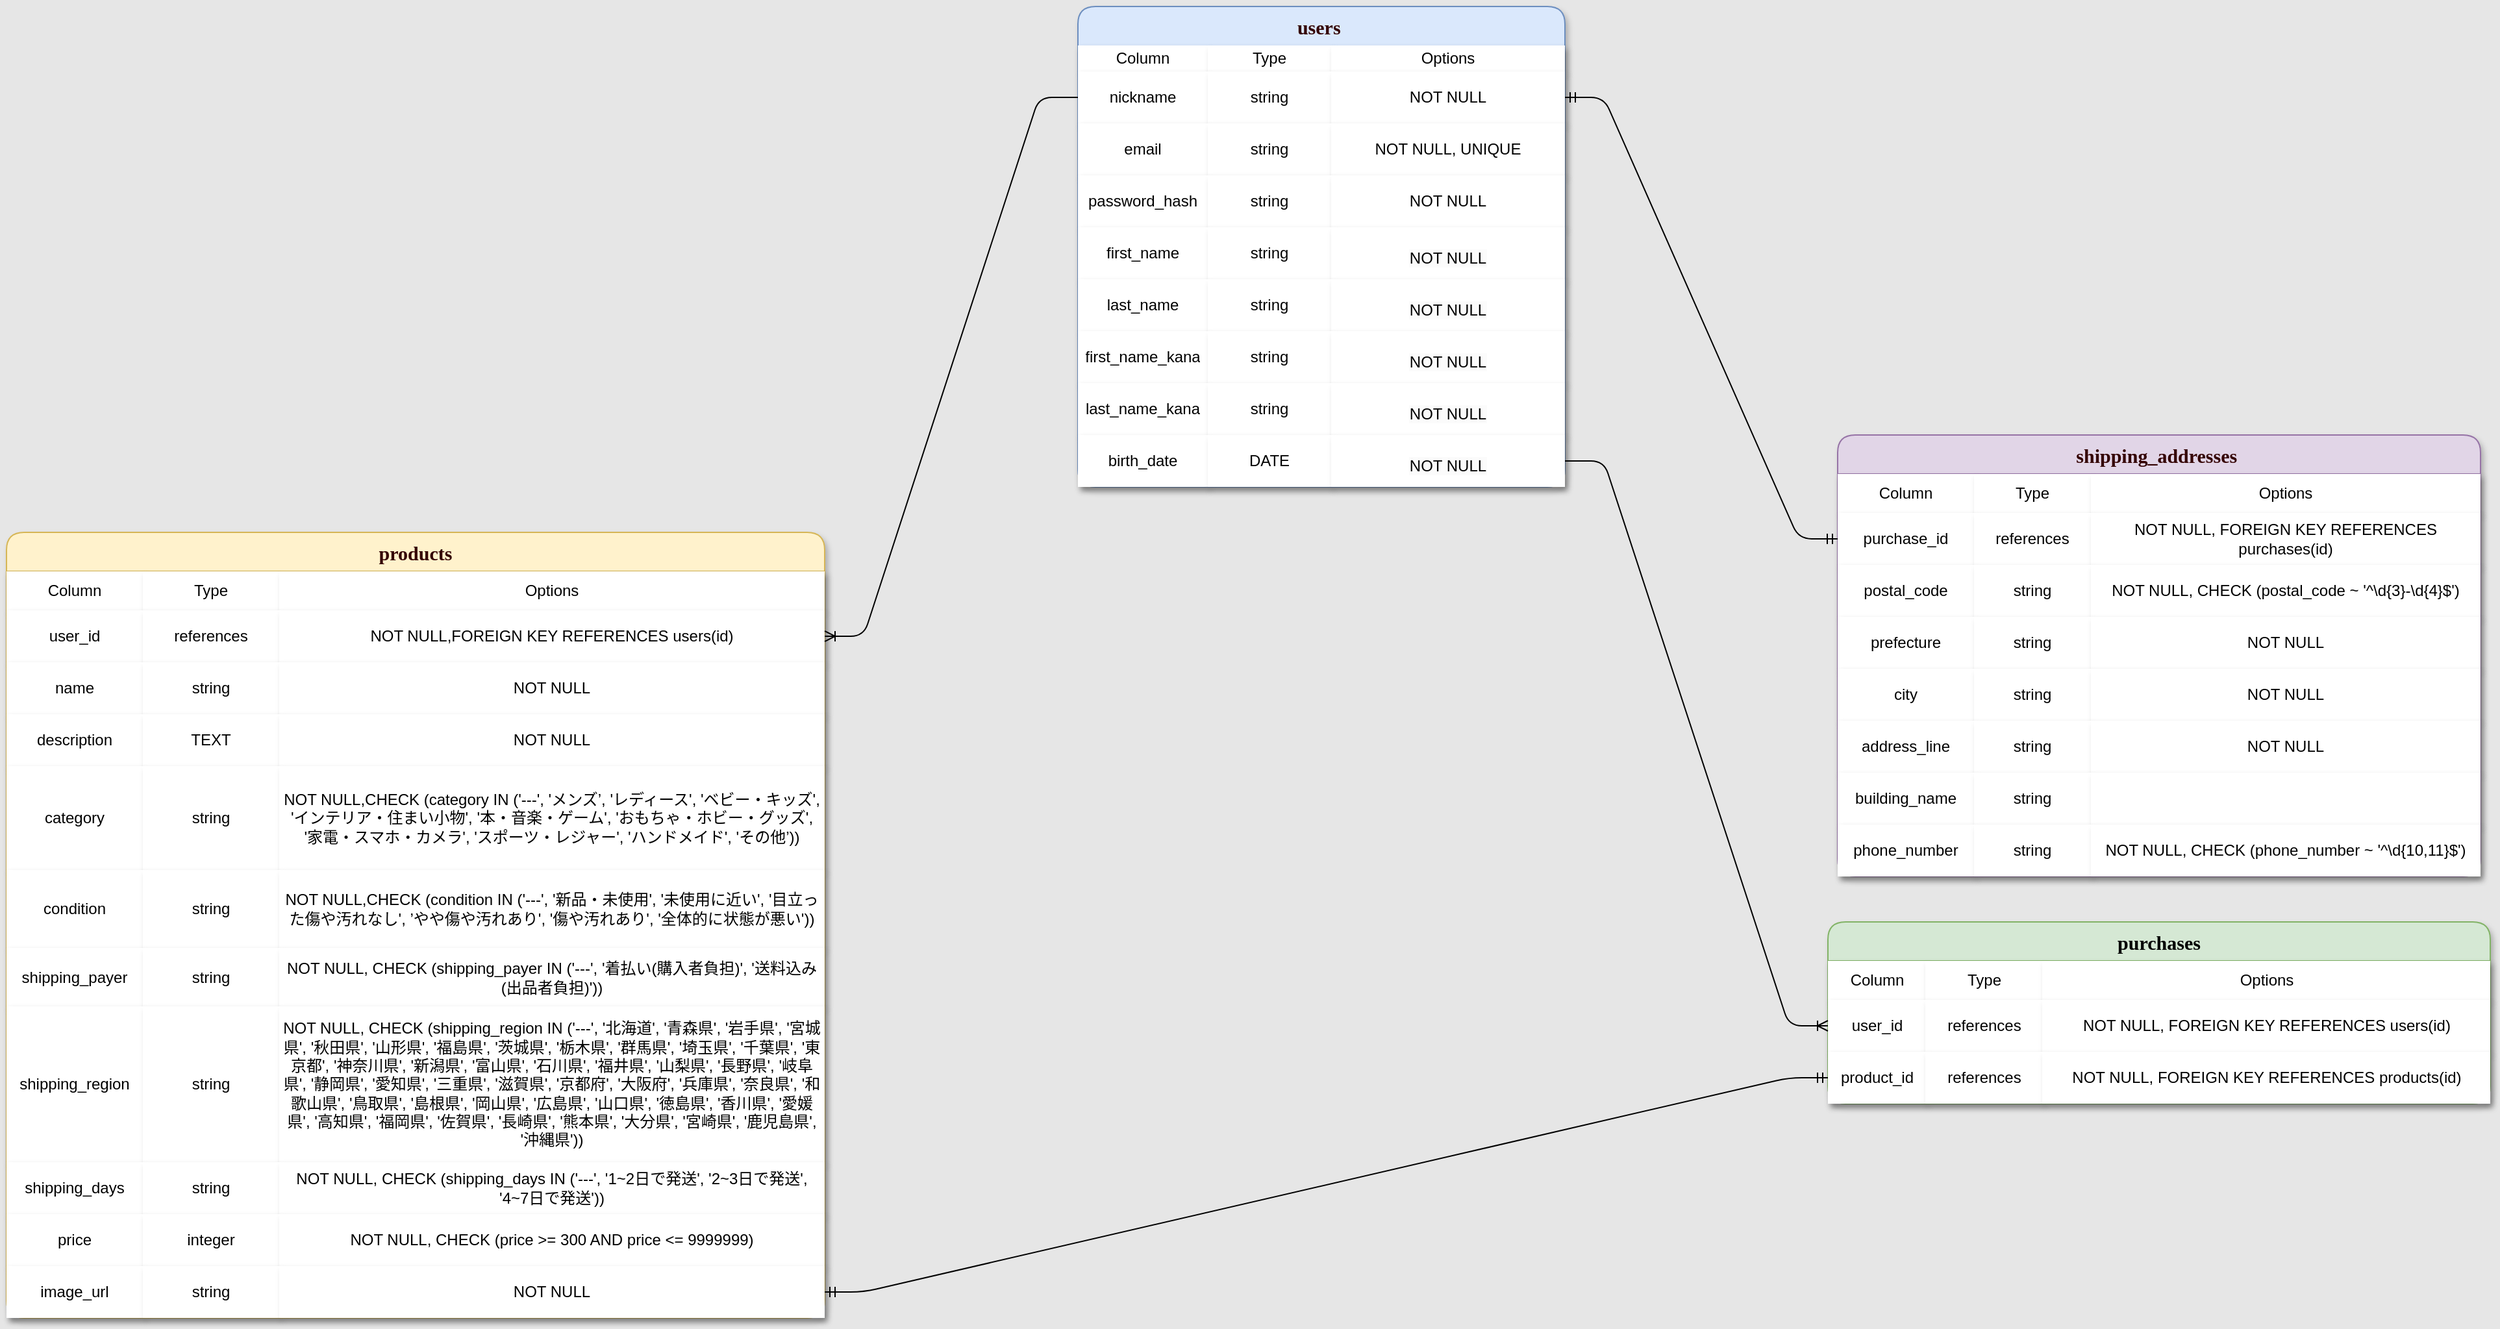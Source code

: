 <mxfile>
    <diagram id="qgPxaiohubh-fGWUQ9Rb" name="ページ1">
        <mxGraphModel dx="3423" dy="3026" grid="1" gridSize="15" guides="1" tooltips="1" connect="1" arrows="1" fold="1" page="1" pageScale="1" pageWidth="827" pageHeight="1169" background="#E6E6E6" math="0" shadow="0">
            <root>
                <mxCell id="0"/>
                <mxCell id="1" parent="0"/>
                <mxCell id="443" value="users " style="shape=table;startSize=30;container=1;collapsible=0;childLayout=tableLayout;rounded=1;swimlaneLine=0;shadow=1;swimlaneFillColor=none;gradientDirection=radial;fontFamily=Verdana;fontStyle=1;verticalAlign=middle;fontSize=15;labelBackgroundColor=none;strokeWidth=1;perimeterSpacing=0;fillColor=#dae8fc;strokeColor=#6c8ebf;fontColor=#330000;" vertex="1" parent="1">
                    <mxGeometry x="-1545" y="-1365" width="375" height="370" as="geometry"/>
                </mxCell>
                <mxCell id="444" value="" style="shape=tableRow;horizontal=0;startSize=0;swimlaneHead=0;swimlaneBody=0;top=0;left=0;bottom=0;right=0;collapsible=0;dropTarget=0;fillColor=default;points=[[0,0.5],[1,0.5]];portConstraint=eastwest;rounded=0;swimlaneLine=0;strokeWidth=13;shadow=1;" vertex="1" parent="443">
                    <mxGeometry y="30" width="375" height="20" as="geometry"/>
                </mxCell>
                <mxCell id="445" value="Column" style="shape=partialRectangle;html=1;whiteSpace=wrap;connectable=0;overflow=hidden;fillColor=default;top=0;left=0;bottom=0;right=0;pointerEvents=1;swimlaneLine=0;strokeWidth=13;shadow=1;" vertex="1" parent="444">
                    <mxGeometry width="100" height="20" as="geometry">
                        <mxRectangle width="100" height="20" as="alternateBounds"/>
                    </mxGeometry>
                </mxCell>
                <mxCell id="446" value="Type" style="shape=partialRectangle;html=1;whiteSpace=wrap;connectable=0;overflow=hidden;fillColor=default;top=0;left=0;bottom=0;right=0;pointerEvents=1;swimlaneLine=0;strokeWidth=13;shadow=1;" vertex="1" parent="444">
                    <mxGeometry x="100" width="95" height="20" as="geometry">
                        <mxRectangle width="95" height="20" as="alternateBounds"/>
                    </mxGeometry>
                </mxCell>
                <mxCell id="447" value="Options" style="shape=partialRectangle;html=1;whiteSpace=wrap;connectable=0;overflow=hidden;fillColor=default;top=0;left=0;bottom=0;right=0;pointerEvents=1;swimlaneLine=0;strokeWidth=13;shadow=1;" vertex="1" parent="444">
                    <mxGeometry x="195" width="180" height="20" as="geometry">
                        <mxRectangle width="180" height="20" as="alternateBounds"/>
                    </mxGeometry>
                </mxCell>
                <mxCell id="452" value="" style="shape=tableRow;horizontal=0;startSize=0;swimlaneHead=0;swimlaneBody=0;top=0;left=0;bottom=0;right=0;collapsible=0;dropTarget=0;fillColor=default;points=[[0,0.5],[1,0.5]];portConstraint=eastwest;shadow=1;swimlaneLine=0;strokeWidth=13;" vertex="1" parent="443">
                    <mxGeometry y="50" width="375" height="40" as="geometry"/>
                </mxCell>
                <mxCell id="453" value="nickname" style="shape=partialRectangle;html=1;whiteSpace=wrap;connectable=0;overflow=hidden;fillColor=default;top=0;left=0;bottom=0;right=0;pointerEvents=1;shadow=1;swimlaneLine=0;strokeWidth=13;" vertex="1" parent="452">
                    <mxGeometry width="100" height="40" as="geometry">
                        <mxRectangle width="100" height="40" as="alternateBounds"/>
                    </mxGeometry>
                </mxCell>
                <mxCell id="454" value="string" style="shape=partialRectangle;html=1;whiteSpace=wrap;connectable=0;overflow=hidden;fillColor=default;top=0;left=0;bottom=0;right=0;pointerEvents=1;shadow=1;swimlaneLine=0;strokeWidth=13;" vertex="1" parent="452">
                    <mxGeometry x="100" width="95" height="40" as="geometry">
                        <mxRectangle width="95" height="40" as="alternateBounds"/>
                    </mxGeometry>
                </mxCell>
                <mxCell id="455" value="NOT NULL" style="shape=partialRectangle;html=1;whiteSpace=wrap;connectable=0;overflow=hidden;fillColor=default;top=0;left=0;bottom=0;right=0;pointerEvents=1;shadow=1;swimlaneLine=0;strokeWidth=13;" vertex="1" parent="452">
                    <mxGeometry x="195" width="180" height="40" as="geometry">
                        <mxRectangle width="180" height="40" as="alternateBounds"/>
                    </mxGeometry>
                </mxCell>
                <mxCell id="456" value="" style="shape=tableRow;horizontal=0;startSize=0;swimlaneHead=0;swimlaneBody=0;top=0;left=0;bottom=0;right=0;collapsible=0;dropTarget=0;fillColor=default;points=[[0,0.5],[1,0.5]];portConstraint=eastwest;shadow=1;swimlaneLine=0;strokeWidth=13;" vertex="1" parent="443">
                    <mxGeometry y="90" width="375" height="40" as="geometry"/>
                </mxCell>
                <mxCell id="457" value="email" style="shape=partialRectangle;html=1;whiteSpace=wrap;connectable=0;overflow=hidden;fillColor=default;top=0;left=0;bottom=0;right=0;pointerEvents=1;shadow=1;swimlaneLine=0;strokeWidth=13;" vertex="1" parent="456">
                    <mxGeometry width="100" height="40" as="geometry">
                        <mxRectangle width="100" height="40" as="alternateBounds"/>
                    </mxGeometry>
                </mxCell>
                <mxCell id="458" value="string" style="shape=partialRectangle;html=1;whiteSpace=wrap;connectable=0;overflow=hidden;fillColor=default;top=0;left=0;bottom=0;right=0;pointerEvents=1;shadow=1;swimlaneLine=0;strokeWidth=13;" vertex="1" parent="456">
                    <mxGeometry x="100" width="95" height="40" as="geometry">
                        <mxRectangle width="95" height="40" as="alternateBounds"/>
                    </mxGeometry>
                </mxCell>
                <mxCell id="459" value="NOT NULL, UNIQUE" style="shape=partialRectangle;html=1;whiteSpace=wrap;connectable=0;overflow=hidden;fillColor=default;top=0;left=0;bottom=0;right=0;pointerEvents=1;shadow=1;swimlaneLine=0;strokeWidth=13;" vertex="1" parent="456">
                    <mxGeometry x="195" width="180" height="40" as="geometry">
                        <mxRectangle width="180" height="40" as="alternateBounds"/>
                    </mxGeometry>
                </mxCell>
                <mxCell id="460" value="" style="shape=tableRow;horizontal=0;startSize=0;swimlaneHead=0;swimlaneBody=0;top=0;left=0;bottom=0;right=0;collapsible=0;dropTarget=0;fillColor=default;points=[[0,0.5],[1,0.5]];portConstraint=eastwest;shadow=1;swimlaneLine=0;strokeWidth=13;" vertex="1" parent="443">
                    <mxGeometry y="130" width="375" height="40" as="geometry"/>
                </mxCell>
                <mxCell id="461" value="password_hash" style="shape=partialRectangle;html=1;whiteSpace=wrap;connectable=0;overflow=hidden;fillColor=default;top=0;left=0;bottom=0;right=0;pointerEvents=1;shadow=1;swimlaneLine=0;strokeWidth=13;" vertex="1" parent="460">
                    <mxGeometry width="100" height="40" as="geometry">
                        <mxRectangle width="100" height="40" as="alternateBounds"/>
                    </mxGeometry>
                </mxCell>
                <mxCell id="462" value="string" style="shape=partialRectangle;html=1;whiteSpace=wrap;connectable=0;overflow=hidden;fillColor=default;top=0;left=0;bottom=0;right=0;pointerEvents=1;shadow=1;swimlaneLine=0;strokeWidth=13;" vertex="1" parent="460">
                    <mxGeometry x="100" width="95" height="40" as="geometry">
                        <mxRectangle width="95" height="40" as="alternateBounds"/>
                    </mxGeometry>
                </mxCell>
                <mxCell id="463" value="NOT NULL" style="shape=partialRectangle;html=1;whiteSpace=wrap;connectable=0;overflow=hidden;fillColor=default;top=0;left=0;bottom=0;right=0;pointerEvents=1;shadow=1;swimlaneLine=0;strokeWidth=13;" vertex="1" parent="460">
                    <mxGeometry x="195" width="180" height="40" as="geometry">
                        <mxRectangle width="180" height="40" as="alternateBounds"/>
                    </mxGeometry>
                </mxCell>
                <mxCell id="464" value="" style="shape=tableRow;horizontal=0;startSize=0;swimlaneHead=0;swimlaneBody=0;top=0;left=0;bottom=0;right=0;collapsible=0;dropTarget=0;fillColor=default;points=[[0,0.5],[1,0.5]];portConstraint=eastwest;shadow=1;swimlaneLine=0;strokeWidth=13;" vertex="1" parent="443">
                    <mxGeometry y="170" width="375" height="40" as="geometry"/>
                </mxCell>
                <mxCell id="465" value="first_name" style="shape=partialRectangle;html=1;whiteSpace=wrap;connectable=0;overflow=hidden;fillColor=default;top=0;left=0;bottom=0;right=0;pointerEvents=1;shadow=1;swimlaneLine=0;strokeWidth=13;" vertex="1" parent="464">
                    <mxGeometry width="100" height="40" as="geometry">
                        <mxRectangle width="100" height="40" as="alternateBounds"/>
                    </mxGeometry>
                </mxCell>
                <mxCell id="466" value="string" style="shape=partialRectangle;html=1;whiteSpace=wrap;connectable=0;overflow=hidden;fillColor=default;top=0;left=0;bottom=0;right=0;pointerEvents=1;shadow=1;swimlaneLine=0;strokeWidth=13;" vertex="1" parent="464">
                    <mxGeometry x="100" width="95" height="40" as="geometry">
                        <mxRectangle width="95" height="40" as="alternateBounds"/>
                    </mxGeometry>
                </mxCell>
                <mxCell id="467" value="&#10;&lt;span style=&quot;color: rgb(0, 0, 0); font-family: Helvetica; font-size: 12px; font-style: normal; font-variant-ligatures: normal; font-variant-caps: normal; font-weight: 400; letter-spacing: normal; orphans: 2; text-align: center; text-indent: 0px; text-transform: none; widows: 2; word-spacing: 0px; -webkit-text-stroke-width: 0px; background-color: rgb(251, 251, 251); text-decoration-thickness: initial; text-decoration-style: initial; text-decoration-color: initial; float: none; display: inline !important;&quot;&gt;NOT NULL&lt;/span&gt;&#10;&#10;" style="shape=partialRectangle;html=1;whiteSpace=wrap;connectable=0;overflow=hidden;fillColor=default;top=0;left=0;bottom=0;right=0;pointerEvents=1;strokeColor=default;shadow=1;swimlaneLine=0;strokeWidth=13;perimeterSpacing=0;" vertex="1" parent="464">
                    <mxGeometry x="195" width="180" height="40" as="geometry">
                        <mxRectangle width="180" height="40" as="alternateBounds"/>
                    </mxGeometry>
                </mxCell>
                <mxCell id="468" value="" style="shape=tableRow;horizontal=0;startSize=0;swimlaneHead=0;swimlaneBody=0;top=0;left=0;bottom=0;right=0;collapsible=0;dropTarget=0;fillColor=default;points=[[0,0.5],[1,0.5]];portConstraint=eastwest;shadow=1;swimlaneLine=0;strokeWidth=13;" vertex="1" parent="443">
                    <mxGeometry y="210" width="375" height="40" as="geometry"/>
                </mxCell>
                <mxCell id="469" value="last_name" style="shape=partialRectangle;html=1;whiteSpace=wrap;connectable=0;overflow=hidden;fillColor=default;top=0;left=0;bottom=0;right=0;pointerEvents=1;shadow=1;swimlaneLine=0;strokeWidth=13;" vertex="1" parent="468">
                    <mxGeometry width="100" height="40" as="geometry">
                        <mxRectangle width="100" height="40" as="alternateBounds"/>
                    </mxGeometry>
                </mxCell>
                <mxCell id="470" value="string" style="shape=partialRectangle;html=1;whiteSpace=wrap;connectable=0;overflow=hidden;fillColor=default;top=0;left=0;bottom=0;right=0;pointerEvents=1;shadow=1;swimlaneLine=0;strokeWidth=13;" vertex="1" parent="468">
                    <mxGeometry x="100" width="95" height="40" as="geometry">
                        <mxRectangle width="95" height="40" as="alternateBounds"/>
                    </mxGeometry>
                </mxCell>
                <mxCell id="471" value="&#10;&lt;span style=&quot;color: rgb(0, 0, 0); font-family: Helvetica; font-size: 12px; font-style: normal; font-variant-ligatures: normal; font-variant-caps: normal; font-weight: 400; letter-spacing: normal; orphans: 2; text-align: center; text-indent: 0px; text-transform: none; widows: 2; word-spacing: 0px; -webkit-text-stroke-width: 0px; background-color: rgb(251, 251, 251); text-decoration-thickness: initial; text-decoration-style: initial; text-decoration-color: initial; float: none; display: inline !important;&quot;&gt;NOT NULL&lt;/span&gt;&#10;&#10;" style="shape=partialRectangle;html=1;whiteSpace=wrap;connectable=0;overflow=hidden;fillColor=default;top=0;left=0;bottom=0;right=0;pointerEvents=1;shadow=1;swimlaneLine=0;strokeWidth=13;" vertex="1" parent="468">
                    <mxGeometry x="195" width="180" height="40" as="geometry">
                        <mxRectangle width="180" height="40" as="alternateBounds"/>
                    </mxGeometry>
                </mxCell>
                <mxCell id="472" value="" style="shape=tableRow;horizontal=0;startSize=0;swimlaneHead=0;swimlaneBody=0;top=0;left=0;bottom=0;right=0;collapsible=0;dropTarget=0;fillColor=default;points=[[0,0.5],[1,0.5]];portConstraint=eastwest;shadow=1;swimlaneLine=0;strokeWidth=13;" vertex="1" parent="443">
                    <mxGeometry y="250" width="375" height="40" as="geometry"/>
                </mxCell>
                <mxCell id="473" value="first_name_kana" style="shape=partialRectangle;html=1;whiteSpace=wrap;connectable=0;overflow=hidden;fillColor=default;top=0;left=0;bottom=0;right=0;pointerEvents=1;shadow=1;swimlaneLine=0;strokeWidth=13;" vertex="1" parent="472">
                    <mxGeometry width="100" height="40" as="geometry">
                        <mxRectangle width="100" height="40" as="alternateBounds"/>
                    </mxGeometry>
                </mxCell>
                <mxCell id="474" value="string" style="shape=partialRectangle;html=1;whiteSpace=wrap;connectable=0;overflow=hidden;fillColor=default;top=0;left=0;bottom=0;right=0;pointerEvents=1;shadow=1;swimlaneLine=0;strokeWidth=13;" vertex="1" parent="472">
                    <mxGeometry x="100" width="95" height="40" as="geometry">
                        <mxRectangle width="95" height="40" as="alternateBounds"/>
                    </mxGeometry>
                </mxCell>
                <mxCell id="475" value="&#10;&lt;span style=&quot;color: rgb(0, 0, 0); font-family: Helvetica; font-size: 12px; font-style: normal; font-variant-ligatures: normal; font-variant-caps: normal; font-weight: 400; letter-spacing: normal; orphans: 2; text-align: center; text-indent: 0px; text-transform: none; widows: 2; word-spacing: 0px; -webkit-text-stroke-width: 0px; background-color: rgb(251, 251, 251); text-decoration-thickness: initial; text-decoration-style: initial; text-decoration-color: initial; float: none; display: inline !important;&quot;&gt;NOT NULL&lt;/span&gt;&#10;&#10;" style="shape=partialRectangle;html=1;whiteSpace=wrap;connectable=0;overflow=hidden;fillColor=default;top=0;left=0;bottom=0;right=0;pointerEvents=1;shadow=1;swimlaneLine=0;strokeWidth=13;" vertex="1" parent="472">
                    <mxGeometry x="195" width="180" height="40" as="geometry">
                        <mxRectangle width="180" height="40" as="alternateBounds"/>
                    </mxGeometry>
                </mxCell>
                <mxCell id="476" value="" style="shape=tableRow;horizontal=0;startSize=0;swimlaneHead=0;swimlaneBody=0;top=0;left=0;bottom=0;right=0;collapsible=0;dropTarget=0;fillColor=default;points=[[0,0.5],[1,0.5]];portConstraint=eastwest;shadow=1;swimlaneLine=0;strokeWidth=13;" vertex="1" parent="443">
                    <mxGeometry y="290" width="375" height="40" as="geometry"/>
                </mxCell>
                <mxCell id="477" value="last_name_kana" style="shape=partialRectangle;html=1;whiteSpace=wrap;connectable=0;overflow=hidden;fillColor=default;top=0;left=0;bottom=0;right=0;pointerEvents=1;shadow=1;swimlaneLine=0;strokeWidth=13;" vertex="1" parent="476">
                    <mxGeometry width="100" height="40" as="geometry">
                        <mxRectangle width="100" height="40" as="alternateBounds"/>
                    </mxGeometry>
                </mxCell>
                <mxCell id="478" value="string" style="shape=partialRectangle;html=1;whiteSpace=wrap;connectable=0;overflow=hidden;fillColor=default;top=0;left=0;bottom=0;right=0;pointerEvents=1;shadow=1;swimlaneLine=0;strokeWidth=13;" vertex="1" parent="476">
                    <mxGeometry x="100" width="95" height="40" as="geometry">
                        <mxRectangle width="95" height="40" as="alternateBounds"/>
                    </mxGeometry>
                </mxCell>
                <mxCell id="479" value="&#10;&lt;span style=&quot;color: rgb(0, 0, 0); font-family: Helvetica; font-size: 12px; font-style: normal; font-variant-ligatures: normal; font-variant-caps: normal; font-weight: 400; letter-spacing: normal; orphans: 2; text-align: center; text-indent: 0px; text-transform: none; widows: 2; word-spacing: 0px; -webkit-text-stroke-width: 0px; background-color: rgb(251, 251, 251); text-decoration-thickness: initial; text-decoration-style: initial; text-decoration-color: initial; float: none; display: inline !important;&quot;&gt;NOT NULL&lt;/span&gt;&#10;&#10;" style="shape=partialRectangle;html=1;whiteSpace=wrap;connectable=0;overflow=hidden;fillColor=default;top=0;left=0;bottom=0;right=0;pointerEvents=1;shadow=1;swimlaneLine=0;strokeWidth=13;" vertex="1" parent="476">
                    <mxGeometry x="195" width="180" height="40" as="geometry">
                        <mxRectangle width="180" height="40" as="alternateBounds"/>
                    </mxGeometry>
                </mxCell>
                <mxCell id="480" value="" style="shape=tableRow;horizontal=0;startSize=0;swimlaneHead=0;swimlaneBody=0;top=0;left=0;bottom=0;right=0;collapsible=0;dropTarget=0;fillColor=default;points=[[0,0.5],[1,0.5]];portConstraint=eastwest;shadow=1;swimlaneLine=0;strokeWidth=13;" vertex="1" parent="443">
                    <mxGeometry y="330" width="375" height="40" as="geometry"/>
                </mxCell>
                <mxCell id="481" value="birth_date" style="shape=partialRectangle;html=1;whiteSpace=wrap;connectable=0;overflow=hidden;fillColor=default;top=0;left=0;bottom=0;right=0;pointerEvents=1;shadow=1;swimlaneLine=0;strokeWidth=13;" vertex="1" parent="480">
                    <mxGeometry width="100" height="40" as="geometry">
                        <mxRectangle width="100" height="40" as="alternateBounds"/>
                    </mxGeometry>
                </mxCell>
                <mxCell id="482" value="DATE" style="shape=partialRectangle;html=1;whiteSpace=wrap;connectable=0;overflow=hidden;fillColor=default;top=0;left=0;bottom=0;right=0;pointerEvents=1;shadow=1;swimlaneLine=0;strokeWidth=13;" vertex="1" parent="480">
                    <mxGeometry x="100" width="95" height="40" as="geometry">
                        <mxRectangle width="95" height="40" as="alternateBounds"/>
                    </mxGeometry>
                </mxCell>
                <mxCell id="483" value="&#10;&lt;span style=&quot;color: rgb(0, 0, 0); font-family: Helvetica; font-size: 12px; font-style: normal; font-variant-ligatures: normal; font-variant-caps: normal; font-weight: 400; letter-spacing: normal; orphans: 2; text-align: center; text-indent: 0px; text-transform: none; widows: 2; word-spacing: 0px; -webkit-text-stroke-width: 0px; background-color: rgb(251, 251, 251); text-decoration-thickness: initial; text-decoration-style: initial; text-decoration-color: initial; float: none; display: inline !important;&quot;&gt;NOT NULL&lt;/span&gt;&#10;&#10;" style="shape=partialRectangle;html=1;whiteSpace=wrap;connectable=0;overflow=hidden;fillColor=default;top=0;left=0;bottom=0;right=0;pointerEvents=1;shadow=1;swimlaneLine=0;strokeWidth=13;" vertex="1" parent="480">
                    <mxGeometry x="195" width="180" height="40" as="geometry">
                        <mxRectangle width="180" height="40" as="alternateBounds"/>
                    </mxGeometry>
                </mxCell>
                <mxCell id="495" value="products" style="shape=table;startSize=30;container=1;collapsible=0;childLayout=tableLayout;rounded=1;shadow=1;labelBackgroundColor=none;strokeColor=#d6b656;strokeWidth=1;fontFamily=Verdana;fontSize=15;fillColor=#fff2cc;gradientDirection=radial;fontStyle=1;swimlaneLine=1;fontColor=#330000;" vertex="1" parent="1">
                    <mxGeometry x="-2370" y="-960" width="630" height="605" as="geometry"/>
                </mxCell>
                <mxCell id="496" value="" style="shape=tableRow;horizontal=0;startSize=0;swimlaneHead=0;swimlaneBody=0;top=0;left=0;bottom=0;right=0;collapsible=0;dropTarget=0;fillColor=default;points=[[0,0.5],[1,0.5]];portConstraint=eastwest;rounded=1;shadow=1;labelBackgroundColor=default;sketch=0;strokeColor=default;strokeWidth=1;fontFamily=Helvetica;fontSize=12;fontColor=#000000;" vertex="1" parent="495">
                    <mxGeometry y="30" width="630" height="30" as="geometry"/>
                </mxCell>
                <mxCell id="497" value="&lt;font style=&quot;font-size: 12px;&quot;&gt;Column&lt;/font&gt;" style="shape=partialRectangle;html=1;whiteSpace=wrap;connectable=0;overflow=hidden;fillColor=default;top=0;left=0;bottom=0;right=0;pointerEvents=1;rounded=1;shadow=1;labelBackgroundColor=default;sketch=0;strokeColor=default;strokeWidth=1;fontFamily=Helvetica;fontSize=12;fontColor=#000000;" vertex="1" parent="496">
                    <mxGeometry width="105" height="30" as="geometry">
                        <mxRectangle width="105" height="30" as="alternateBounds"/>
                    </mxGeometry>
                </mxCell>
                <mxCell id="498" value="Type" style="shape=partialRectangle;html=1;whiteSpace=wrap;connectable=0;overflow=hidden;fillColor=default;top=0;left=0;bottom=0;right=0;pointerEvents=1;rounded=1;shadow=1;labelBackgroundColor=default;sketch=0;strokeColor=default;strokeWidth=1;fontFamily=Helvetica;fontSize=12;fontColor=#000000;" vertex="1" parent="496">
                    <mxGeometry x="105" width="105" height="30" as="geometry">
                        <mxRectangle width="105" height="30" as="alternateBounds"/>
                    </mxGeometry>
                </mxCell>
                <mxCell id="499" value="Options" style="shape=partialRectangle;html=1;whiteSpace=wrap;connectable=0;overflow=hidden;fillColor=default;top=0;left=0;bottom=0;right=0;pointerEvents=1;rounded=1;shadow=1;labelBackgroundColor=default;sketch=0;strokeColor=default;strokeWidth=1;fontFamily=Helvetica;fontSize=12;fontColor=#000000;" vertex="1" parent="496">
                    <mxGeometry x="210" width="420" height="30" as="geometry">
                        <mxRectangle width="420" height="30" as="alternateBounds"/>
                    </mxGeometry>
                </mxCell>
                <mxCell id="504" value="" style="shape=tableRow;horizontal=0;startSize=0;swimlaneHead=0;swimlaneBody=0;top=0;left=0;bottom=0;right=0;collapsible=0;dropTarget=0;fillColor=default;points=[[0,0.5],[1,0.5]];portConstraint=eastwest;rounded=1;shadow=1;labelBackgroundColor=default;sketch=0;strokeColor=default;strokeWidth=1;fontFamily=Helvetica;fontSize=12;fontColor=#000000;" vertex="1" parent="495">
                    <mxGeometry y="60" width="630" height="40" as="geometry"/>
                </mxCell>
                <mxCell id="505" value="user_id" style="shape=partialRectangle;html=1;whiteSpace=wrap;connectable=0;overflow=hidden;fillColor=default;top=0;left=0;bottom=0;right=0;pointerEvents=1;rounded=1;shadow=1;labelBackgroundColor=default;sketch=0;strokeColor=default;strokeWidth=1;fontFamily=Helvetica;fontSize=12;fontColor=#000000;" vertex="1" parent="504">
                    <mxGeometry width="105" height="40" as="geometry">
                        <mxRectangle width="105" height="40" as="alternateBounds"/>
                    </mxGeometry>
                </mxCell>
                <mxCell id="506" value="references" style="shape=partialRectangle;html=1;whiteSpace=wrap;connectable=0;overflow=hidden;fillColor=default;top=0;left=0;bottom=0;right=0;pointerEvents=1;rounded=1;shadow=1;labelBackgroundColor=default;sketch=0;strokeColor=default;strokeWidth=1;fontFamily=Helvetica;fontSize=12;fontColor=#000000;" vertex="1" parent="504">
                    <mxGeometry x="105" width="105" height="40" as="geometry">
                        <mxRectangle width="105" height="40" as="alternateBounds"/>
                    </mxGeometry>
                </mxCell>
                <mxCell id="507" value="NOT NULL,FOREIGN KEY REFERENCES users(id)" style="shape=partialRectangle;html=1;whiteSpace=wrap;connectable=0;overflow=hidden;fillColor=default;top=0;left=0;bottom=0;right=0;pointerEvents=1;rounded=1;shadow=1;labelBackgroundColor=default;sketch=0;strokeColor=default;strokeWidth=1;fontFamily=Helvetica;fontSize=12;fontColor=#000000;" vertex="1" parent="504">
                    <mxGeometry x="210" width="420" height="40" as="geometry">
                        <mxRectangle width="420" height="40" as="alternateBounds"/>
                    </mxGeometry>
                </mxCell>
                <mxCell id="508" value="" style="shape=tableRow;horizontal=0;startSize=0;swimlaneHead=0;swimlaneBody=0;top=0;left=0;bottom=0;right=0;collapsible=0;dropTarget=0;fillColor=default;points=[[0,0.5],[1,0.5]];portConstraint=eastwest;rounded=1;shadow=1;labelBackgroundColor=default;sketch=0;strokeColor=default;strokeWidth=1;fontFamily=Helvetica;fontSize=12;fontColor=#000000;" vertex="1" parent="495">
                    <mxGeometry y="100" width="630" height="40" as="geometry"/>
                </mxCell>
                <mxCell id="509" value="name" style="shape=partialRectangle;html=1;whiteSpace=wrap;connectable=0;overflow=hidden;fillColor=default;top=0;left=0;bottom=0;right=0;pointerEvents=1;rounded=1;shadow=1;labelBackgroundColor=default;sketch=0;strokeColor=default;strokeWidth=1;fontFamily=Helvetica;fontSize=12;fontColor=#000000;" vertex="1" parent="508">
                    <mxGeometry width="105" height="40" as="geometry">
                        <mxRectangle width="105" height="40" as="alternateBounds"/>
                    </mxGeometry>
                </mxCell>
                <mxCell id="510" value="string" style="shape=partialRectangle;html=1;whiteSpace=wrap;connectable=0;overflow=hidden;fillColor=default;top=0;left=0;bottom=0;right=0;pointerEvents=1;rounded=1;shadow=1;labelBackgroundColor=default;sketch=0;strokeColor=default;strokeWidth=1;fontFamily=Helvetica;fontSize=12;fontColor=#000000;" vertex="1" parent="508">
                    <mxGeometry x="105" width="105" height="40" as="geometry">
                        <mxRectangle width="105" height="40" as="alternateBounds"/>
                    </mxGeometry>
                </mxCell>
                <mxCell id="511" value="NOT NULL" style="shape=partialRectangle;html=1;whiteSpace=wrap;connectable=0;overflow=hidden;fillColor=default;top=0;left=0;bottom=0;right=0;pointerEvents=1;rounded=1;shadow=1;labelBackgroundColor=default;sketch=0;strokeColor=default;strokeWidth=1;fontFamily=Helvetica;fontSize=12;fontColor=#000000;align=center;labelPosition=center;verticalLabelPosition=middle;verticalAlign=middle;" vertex="1" parent="508">
                    <mxGeometry x="210" width="420" height="40" as="geometry">
                        <mxRectangle width="420" height="40" as="alternateBounds"/>
                    </mxGeometry>
                </mxCell>
                <mxCell id="512" value="" style="shape=tableRow;horizontal=0;startSize=0;swimlaneHead=0;swimlaneBody=0;top=0;left=0;bottom=0;right=0;collapsible=0;dropTarget=0;fillColor=default;points=[[0,0.5],[1,0.5]];portConstraint=eastwest;rounded=1;shadow=1;labelBackgroundColor=default;sketch=0;strokeColor=default;strokeWidth=1;fontFamily=Helvetica;fontSize=12;fontColor=#000000;" vertex="1" parent="495">
                    <mxGeometry y="140" width="630" height="40" as="geometry"/>
                </mxCell>
                <mxCell id="513" value="description" style="shape=partialRectangle;html=1;whiteSpace=wrap;connectable=0;overflow=hidden;fillColor=default;top=0;left=0;bottom=0;right=0;pointerEvents=1;rounded=1;shadow=1;labelBackgroundColor=default;sketch=0;strokeColor=default;strokeWidth=1;fontFamily=Helvetica;fontSize=12;fontColor=#000000;" vertex="1" parent="512">
                    <mxGeometry width="105" height="40" as="geometry">
                        <mxRectangle width="105" height="40" as="alternateBounds"/>
                    </mxGeometry>
                </mxCell>
                <mxCell id="514" value="TEXT" style="shape=partialRectangle;html=1;whiteSpace=wrap;connectable=0;overflow=hidden;fillColor=default;top=0;left=0;bottom=0;right=0;pointerEvents=1;rounded=1;shadow=1;labelBackgroundColor=default;sketch=0;strokeColor=default;strokeWidth=1;fontFamily=Helvetica;fontSize=12;fontColor=#000000;" vertex="1" parent="512">
                    <mxGeometry x="105" width="105" height="40" as="geometry">
                        <mxRectangle width="105" height="40" as="alternateBounds"/>
                    </mxGeometry>
                </mxCell>
                <mxCell id="515" value="NOT NULL" style="shape=partialRectangle;html=1;whiteSpace=wrap;connectable=0;overflow=hidden;fillColor=default;top=0;left=0;bottom=0;right=0;pointerEvents=1;rounded=1;shadow=1;labelBackgroundColor=default;sketch=0;strokeColor=default;strokeWidth=1;fontFamily=Helvetica;fontSize=12;fontColor=#000000;" vertex="1" parent="512">
                    <mxGeometry x="210" width="420" height="40" as="geometry">
                        <mxRectangle width="420" height="40" as="alternateBounds"/>
                    </mxGeometry>
                </mxCell>
                <mxCell id="516" value="" style="shape=tableRow;horizontal=0;startSize=0;swimlaneHead=0;swimlaneBody=0;top=0;left=0;bottom=0;right=0;collapsible=0;dropTarget=0;fillColor=default;points=[[0,0.5],[1,0.5]];portConstraint=eastwest;rounded=1;shadow=1;labelBackgroundColor=default;sketch=0;strokeColor=default;strokeWidth=1;fontFamily=Helvetica;fontSize=12;fontColor=#000000;" vertex="1" parent="495">
                    <mxGeometry y="180" width="630" height="80" as="geometry"/>
                </mxCell>
                <mxCell id="517" value="category" style="shape=partialRectangle;html=1;whiteSpace=wrap;connectable=0;overflow=hidden;fillColor=default;top=0;left=0;bottom=0;right=0;pointerEvents=1;rounded=1;shadow=1;labelBackgroundColor=default;sketch=0;strokeColor=default;strokeWidth=1;fontFamily=Helvetica;fontSize=12;fontColor=#000000;" vertex="1" parent="516">
                    <mxGeometry width="105" height="80" as="geometry">
                        <mxRectangle width="105" height="80" as="alternateBounds"/>
                    </mxGeometry>
                </mxCell>
                <mxCell id="518" value="string" style="shape=partialRectangle;html=1;whiteSpace=wrap;connectable=0;overflow=hidden;fillColor=default;top=0;left=0;bottom=0;right=0;pointerEvents=1;rounded=1;shadow=1;labelBackgroundColor=default;sketch=0;strokeColor=default;strokeWidth=1;fontFamily=Helvetica;fontSize=12;fontColor=#000000;" vertex="1" parent="516">
                    <mxGeometry x="105" width="105" height="80" as="geometry">
                        <mxRectangle width="105" height="80" as="alternateBounds"/>
                    </mxGeometry>
                </mxCell>
                <mxCell id="519" value="NOT NULL,CHECK (category IN ('---', 'メンズ’, 'レディース', 'ベビー・キッズ', 'インテリア・住まい小物', '本・音楽・ゲーム', 'おもちゃ・ホビー・グッズ', '家電・スマホ・カメラ', 'スポーツ・レジャー', 'ハンドメイド', 'その他’))" style="shape=partialRectangle;html=1;whiteSpace=wrap;connectable=0;overflow=hidden;fillColor=default;top=0;left=0;bottom=0;right=0;pointerEvents=1;rounded=1;shadow=1;labelBackgroundColor=default;sketch=0;strokeColor=default;strokeWidth=1;fontFamily=Helvetica;fontSize=12;fontColor=#000000;" vertex="1" parent="516">
                    <mxGeometry x="210" width="420" height="80" as="geometry">
                        <mxRectangle width="420" height="80" as="alternateBounds"/>
                    </mxGeometry>
                </mxCell>
                <mxCell id="520" value="" style="shape=tableRow;horizontal=0;startSize=0;swimlaneHead=0;swimlaneBody=0;top=0;left=0;bottom=0;right=0;collapsible=0;dropTarget=0;fillColor=default;points=[[0,0.5],[1,0.5]];portConstraint=eastwest;rounded=1;shadow=1;labelBackgroundColor=default;sketch=0;strokeColor=default;strokeWidth=1;fontFamily=Helvetica;fontSize=12;fontColor=#000000;" vertex="1" parent="495">
                    <mxGeometry y="260" width="630" height="60" as="geometry"/>
                </mxCell>
                <mxCell id="521" value="condition" style="shape=partialRectangle;html=1;whiteSpace=wrap;connectable=0;overflow=hidden;fillColor=default;top=0;left=0;bottom=0;right=0;pointerEvents=1;rounded=1;shadow=1;labelBackgroundColor=default;sketch=0;strokeColor=default;strokeWidth=1;fontFamily=Helvetica;fontSize=12;fontColor=#000000;" vertex="1" parent="520">
                    <mxGeometry width="105" height="60" as="geometry">
                        <mxRectangle width="105" height="60" as="alternateBounds"/>
                    </mxGeometry>
                </mxCell>
                <mxCell id="522" value="string" style="shape=partialRectangle;html=1;whiteSpace=wrap;connectable=0;overflow=hidden;fillColor=default;top=0;left=0;bottom=0;right=0;pointerEvents=1;rounded=1;shadow=1;labelBackgroundColor=default;sketch=0;strokeColor=default;strokeWidth=1;fontFamily=Helvetica;fontSize=12;fontColor=#000000;" vertex="1" parent="520">
                    <mxGeometry x="105" width="105" height="60" as="geometry">
                        <mxRectangle width="105" height="60" as="alternateBounds"/>
                    </mxGeometry>
                </mxCell>
                <mxCell id="523" value="NOT NULL,CHECK (condition IN ('---', '新品・未使用', '未使用に近い', '目立った傷や汚れなし', ’やや傷や汚れあり', '傷や汚れあり', '全体的に状態が悪い'))" style="shape=partialRectangle;html=1;whiteSpace=wrap;connectable=0;overflow=hidden;fillColor=default;top=0;left=0;bottom=0;right=0;pointerEvents=1;rounded=1;shadow=1;labelBackgroundColor=default;sketch=0;strokeColor=default;strokeWidth=1;fontFamily=Helvetica;fontSize=12;fontColor=#000000;" vertex="1" parent="520">
                    <mxGeometry x="210" width="420" height="60" as="geometry">
                        <mxRectangle width="420" height="60" as="alternateBounds"/>
                    </mxGeometry>
                </mxCell>
                <mxCell id="524" value="" style="shape=tableRow;horizontal=0;startSize=0;swimlaneHead=0;swimlaneBody=0;top=0;left=0;bottom=0;right=0;collapsible=0;dropTarget=0;fillColor=default;points=[[0,0.5],[1,0.5]];portConstraint=eastwest;rounded=1;shadow=1;labelBackgroundColor=default;sketch=0;strokeColor=default;strokeWidth=1;fontFamily=Helvetica;fontSize=12;fontColor=#000000;" vertex="1" parent="495">
                    <mxGeometry y="320" width="630" height="45" as="geometry"/>
                </mxCell>
                <mxCell id="525" value="shipping_payer" style="shape=partialRectangle;html=1;whiteSpace=wrap;connectable=0;overflow=hidden;fillColor=default;top=0;left=0;bottom=0;right=0;pointerEvents=1;rounded=1;shadow=1;labelBackgroundColor=default;sketch=0;strokeColor=default;strokeWidth=1;fontFamily=Helvetica;fontSize=12;fontColor=#000000;" vertex="1" parent="524">
                    <mxGeometry width="105" height="45" as="geometry">
                        <mxRectangle width="105" height="45" as="alternateBounds"/>
                    </mxGeometry>
                </mxCell>
                <mxCell id="526" value="string" style="shape=partialRectangle;html=1;whiteSpace=wrap;connectable=0;overflow=hidden;fillColor=default;top=0;left=0;bottom=0;right=0;pointerEvents=1;rounded=1;shadow=1;labelBackgroundColor=default;sketch=0;strokeColor=default;strokeWidth=1;fontFamily=Helvetica;fontSize=12;fontColor=#000000;" vertex="1" parent="524">
                    <mxGeometry x="105" width="105" height="45" as="geometry">
                        <mxRectangle width="105" height="45" as="alternateBounds"/>
                    </mxGeometry>
                </mxCell>
                <mxCell id="527" value="NOT NULL, CHECK (shipping_payer IN ('---', '着払い(購入者負担)', '送料込み(出品者負担)'))" style="shape=partialRectangle;html=1;whiteSpace=wrap;connectable=0;overflow=hidden;fillColor=default;top=0;left=0;bottom=0;right=0;pointerEvents=1;rounded=1;shadow=1;labelBackgroundColor=default;sketch=0;strokeColor=default;strokeWidth=1;fontFamily=Helvetica;fontSize=12;fontColor=#000000;" vertex="1" parent="524">
                    <mxGeometry x="210" width="420" height="45" as="geometry">
                        <mxRectangle width="420" height="45" as="alternateBounds"/>
                    </mxGeometry>
                </mxCell>
                <mxCell id="528" value="" style="shape=tableRow;horizontal=0;startSize=0;swimlaneHead=0;swimlaneBody=0;top=0;left=0;bottom=0;right=0;collapsible=0;dropTarget=0;fillColor=default;points=[[0,0.5],[1,0.5]];portConstraint=eastwest;rounded=1;shadow=1;labelBackgroundColor=default;sketch=0;strokeColor=default;strokeWidth=1;fontFamily=Helvetica;fontSize=12;fontColor=#000000;" vertex="1" parent="495">
                    <mxGeometry y="365" width="630" height="120" as="geometry"/>
                </mxCell>
                <mxCell id="529" value="shipping_region" style="shape=partialRectangle;html=1;whiteSpace=wrap;connectable=0;overflow=hidden;fillColor=default;top=0;left=0;bottom=0;right=0;pointerEvents=1;rounded=1;shadow=1;labelBackgroundColor=default;sketch=0;strokeColor=default;strokeWidth=1;fontFamily=Helvetica;fontSize=12;fontColor=#000000;" vertex="1" parent="528">
                    <mxGeometry width="105" height="120" as="geometry">
                        <mxRectangle width="105" height="120" as="alternateBounds"/>
                    </mxGeometry>
                </mxCell>
                <mxCell id="530" value="string" style="shape=partialRectangle;html=1;whiteSpace=wrap;connectable=0;overflow=hidden;fillColor=default;top=0;left=0;bottom=0;right=0;pointerEvents=1;rounded=1;shadow=1;labelBackgroundColor=default;sketch=0;strokeColor=default;strokeWidth=1;fontFamily=Helvetica;fontSize=12;fontColor=#000000;" vertex="1" parent="528">
                    <mxGeometry x="105" width="105" height="120" as="geometry">
                        <mxRectangle width="105" height="120" as="alternateBounds"/>
                    </mxGeometry>
                </mxCell>
                <mxCell id="531" value="NOT NULL, CHECK (shipping_region IN ('---', '北海道', '青森県', '岩手県', '宮城県', '秋田県', '山形県', '福島県', '茨城県', '栃木県', '群馬県', '埼玉県', '千葉県', '東京都', '神奈川県', '新潟県', '富山県', '石川県', '福井県', '山梨県', '長野県', '岐阜県', '静岡県', '愛知県', '三重県', '滋賀県', '京都府', '大阪府', '兵庫県', '奈良県', '和歌山県', '鳥取県', '島根県', '岡山県', '広島県', '山口県', '徳島県', '香川県', '愛媛県', '高知県', '福岡県', '佐賀県', '長崎県', '熊本県', '大分県', '宮崎県', '鹿児島県', '沖縄県'))" style="shape=partialRectangle;html=1;whiteSpace=wrap;connectable=0;overflow=hidden;fillColor=default;top=0;left=0;bottom=0;right=0;pointerEvents=1;rounded=1;shadow=1;labelBackgroundColor=default;sketch=0;strokeColor=default;strokeWidth=1;fontFamily=Helvetica;fontSize=12;fontColor=#000000;" vertex="1" parent="528">
                    <mxGeometry x="210" width="420" height="120" as="geometry">
                        <mxRectangle width="420" height="120" as="alternateBounds"/>
                    </mxGeometry>
                </mxCell>
                <mxCell id="532" value="" style="shape=tableRow;horizontal=0;startSize=0;swimlaneHead=0;swimlaneBody=0;top=0;left=0;bottom=0;right=0;collapsible=0;dropTarget=0;fillColor=default;points=[[0,0.5],[1,0.5]];portConstraint=eastwest;rounded=1;shadow=1;labelBackgroundColor=default;sketch=0;strokeColor=default;strokeWidth=1;fontFamily=Helvetica;fontSize=12;fontColor=#000000;" vertex="1" parent="495">
                    <mxGeometry y="485" width="630" height="40" as="geometry"/>
                </mxCell>
                <mxCell id="533" value="shipping_days" style="shape=partialRectangle;html=1;whiteSpace=wrap;connectable=0;overflow=hidden;fillColor=default;top=0;left=0;bottom=0;right=0;pointerEvents=1;rounded=1;shadow=1;labelBackgroundColor=default;sketch=0;strokeColor=default;strokeWidth=1;fontFamily=Helvetica;fontSize=12;fontColor=#000000;" vertex="1" parent="532">
                    <mxGeometry width="105" height="40" as="geometry">
                        <mxRectangle width="105" height="40" as="alternateBounds"/>
                    </mxGeometry>
                </mxCell>
                <mxCell id="534" value="string" style="shape=partialRectangle;html=1;whiteSpace=wrap;connectable=0;overflow=hidden;fillColor=default;top=0;left=0;bottom=0;right=0;pointerEvents=1;rounded=1;shadow=1;labelBackgroundColor=default;sketch=0;strokeColor=default;strokeWidth=1;fontFamily=Helvetica;fontSize=12;fontColor=#000000;" vertex="1" parent="532">
                    <mxGeometry x="105" width="105" height="40" as="geometry">
                        <mxRectangle width="105" height="40" as="alternateBounds"/>
                    </mxGeometry>
                </mxCell>
                <mxCell id="535" value="NOT NULL, CHECK (shipping_days IN ('---', '1~2日で発送', '2~3日で発送', '4~7日で発送'))" style="shape=partialRectangle;html=1;whiteSpace=wrap;connectable=0;overflow=hidden;fillColor=default;top=0;left=0;bottom=0;right=0;pointerEvents=1;rounded=1;shadow=1;labelBackgroundColor=default;sketch=0;strokeColor=default;strokeWidth=1;fontFamily=Helvetica;fontSize=12;fontColor=#000000;" vertex="1" parent="532">
                    <mxGeometry x="210" width="420" height="40" as="geometry">
                        <mxRectangle width="420" height="40" as="alternateBounds"/>
                    </mxGeometry>
                </mxCell>
                <mxCell id="536" value="" style="shape=tableRow;horizontal=0;startSize=0;swimlaneHead=0;swimlaneBody=0;top=0;left=0;bottom=0;right=0;collapsible=0;dropTarget=0;fillColor=default;points=[[0,0.5],[1,0.5]];portConstraint=eastwest;rounded=1;shadow=1;labelBackgroundColor=default;sketch=0;strokeColor=default;strokeWidth=1;fontFamily=Helvetica;fontSize=12;fontColor=#000000;" vertex="1" parent="495">
                    <mxGeometry y="525" width="630" height="40" as="geometry"/>
                </mxCell>
                <mxCell id="537" value="price" style="shape=partialRectangle;html=1;whiteSpace=wrap;connectable=0;overflow=hidden;fillColor=default;top=0;left=0;bottom=0;right=0;pointerEvents=1;rounded=1;shadow=1;labelBackgroundColor=default;sketch=0;strokeColor=default;strokeWidth=1;fontFamily=Helvetica;fontSize=12;fontColor=#000000;" vertex="1" parent="536">
                    <mxGeometry width="105" height="40" as="geometry">
                        <mxRectangle width="105" height="40" as="alternateBounds"/>
                    </mxGeometry>
                </mxCell>
                <mxCell id="538" value="integer" style="shape=partialRectangle;html=1;whiteSpace=wrap;connectable=0;overflow=hidden;fillColor=default;top=0;left=0;bottom=0;right=0;pointerEvents=1;rounded=1;shadow=1;labelBackgroundColor=default;sketch=0;strokeColor=default;strokeWidth=1;fontFamily=Helvetica;fontSize=12;fontColor=#000000;" vertex="1" parent="536">
                    <mxGeometry x="105" width="105" height="40" as="geometry">
                        <mxRectangle width="105" height="40" as="alternateBounds"/>
                    </mxGeometry>
                </mxCell>
                <mxCell id="539" value="NOT NULL, CHECK (price &amp;gt;= 300 AND price &amp;lt;= 9999999)" style="shape=partialRectangle;html=1;whiteSpace=wrap;connectable=0;overflow=hidden;fillColor=default;top=0;left=0;bottom=0;right=0;pointerEvents=1;rounded=1;shadow=1;labelBackgroundColor=default;sketch=0;strokeColor=default;strokeWidth=1;fontFamily=Helvetica;fontSize=12;fontColor=#000000;" vertex="1" parent="536">
                    <mxGeometry x="210" width="420" height="40" as="geometry">
                        <mxRectangle width="420" height="40" as="alternateBounds"/>
                    </mxGeometry>
                </mxCell>
                <mxCell id="540" value="" style="shape=tableRow;horizontal=0;startSize=0;swimlaneHead=0;swimlaneBody=0;top=0;left=0;bottom=0;right=0;collapsible=0;dropTarget=0;fillColor=default;points=[[0,0.5],[1,0.5]];portConstraint=eastwest;rounded=1;shadow=1;labelBackgroundColor=default;sketch=0;strokeColor=default;strokeWidth=1;fontFamily=Helvetica;fontSize=12;fontColor=#000000;" vertex="1" parent="495">
                    <mxGeometry y="565" width="630" height="40" as="geometry"/>
                </mxCell>
                <mxCell id="541" value="image_url" style="shape=partialRectangle;html=1;whiteSpace=wrap;connectable=0;overflow=hidden;fillColor=default;top=0;left=0;bottom=0;right=0;pointerEvents=1;rounded=1;shadow=1;labelBackgroundColor=default;sketch=0;strokeColor=default;strokeWidth=1;fontFamily=Helvetica;fontSize=12;fontColor=#000000;" vertex="1" parent="540">
                    <mxGeometry width="105" height="40" as="geometry">
                        <mxRectangle width="105" height="40" as="alternateBounds"/>
                    </mxGeometry>
                </mxCell>
                <mxCell id="542" value="string" style="shape=partialRectangle;html=1;whiteSpace=wrap;connectable=0;overflow=hidden;fillColor=default;top=0;left=0;bottom=0;right=0;pointerEvents=1;rounded=1;shadow=1;labelBackgroundColor=default;sketch=0;strokeColor=default;strokeWidth=1;fontFamily=Helvetica;fontSize=12;fontColor=#000000;" vertex="1" parent="540">
                    <mxGeometry x="105" width="105" height="40" as="geometry">
                        <mxRectangle width="105" height="40" as="alternateBounds"/>
                    </mxGeometry>
                </mxCell>
                <mxCell id="543" value="NOT NULL" style="shape=partialRectangle;html=1;whiteSpace=wrap;connectable=0;overflow=hidden;fillColor=default;top=0;left=0;bottom=0;right=0;pointerEvents=1;rounded=1;shadow=1;labelBackgroundColor=default;sketch=0;strokeColor=default;strokeWidth=1;fontFamily=Helvetica;fontSize=12;fontColor=#000000;" vertex="1" parent="540">
                    <mxGeometry x="210" width="420" height="40" as="geometry">
                        <mxRectangle width="420" height="40" as="alternateBounds"/>
                    </mxGeometry>
                </mxCell>
                <mxCell id="552" value="purchases" style="shape=table;startSize=30;container=1;collapsible=0;childLayout=tableLayout;rounded=1;shadow=1;labelBackgroundColor=none;sketch=0;strokeColor=#82b366;strokeWidth=1;fontFamily=Verdana;fontSize=15;fillColor=#d5e8d4;gradientDirection=radial;fontStyle=1;" vertex="1" parent="1">
                    <mxGeometry x="-967.5" y="-660" width="510" height="140" as="geometry"/>
                </mxCell>
                <mxCell id="553" value="" style="shape=tableRow;horizontal=0;startSize=0;swimlaneHead=0;swimlaneBody=0;top=0;left=0;bottom=0;right=0;collapsible=0;dropTarget=0;fillColor=default;points=[[0,0.5],[1,0.5]];portConstraint=eastwest;rounded=1;shadow=1;labelBackgroundColor=none;sketch=0;strokeColor=default;strokeWidth=1;fontFamily=Helvetica;fontSize=12;fontColor=#000000;" vertex="1" parent="552">
                    <mxGeometry y="30" width="510" height="30" as="geometry"/>
                </mxCell>
                <mxCell id="554" value="Column" style="shape=partialRectangle;html=1;whiteSpace=wrap;connectable=0;overflow=hidden;fillColor=default;top=0;left=0;bottom=0;right=0;pointerEvents=1;rounded=1;shadow=1;labelBackgroundColor=none;sketch=0;strokeColor=default;strokeWidth=1;fontFamily=Helvetica;fontSize=12;fontColor=#000000;" vertex="1" parent="553">
                    <mxGeometry width="75" height="30" as="geometry">
                        <mxRectangle width="75" height="30" as="alternateBounds"/>
                    </mxGeometry>
                </mxCell>
                <mxCell id="555" value="Type" style="shape=partialRectangle;html=1;whiteSpace=wrap;connectable=0;overflow=hidden;fillColor=default;top=0;left=0;bottom=0;right=0;pointerEvents=1;rounded=1;shadow=1;labelBackgroundColor=none;sketch=0;strokeColor=default;strokeWidth=1;fontFamily=Helvetica;fontSize=12;fontColor=#000000;" vertex="1" parent="553">
                    <mxGeometry x="75" width="90" height="30" as="geometry">
                        <mxRectangle width="90" height="30" as="alternateBounds"/>
                    </mxGeometry>
                </mxCell>
                <mxCell id="556" value="Options" style="shape=partialRectangle;html=1;whiteSpace=wrap;connectable=0;overflow=hidden;fillColor=default;top=0;left=0;bottom=0;right=0;pointerEvents=1;rounded=1;shadow=1;labelBackgroundColor=none;sketch=0;strokeColor=default;strokeWidth=1;fontFamily=Helvetica;fontSize=12;fontColor=#000000;" vertex="1" parent="553">
                    <mxGeometry x="165" width="345" height="30" as="geometry">
                        <mxRectangle width="345" height="30" as="alternateBounds"/>
                    </mxGeometry>
                </mxCell>
                <mxCell id="561" value="" style="shape=tableRow;horizontal=0;startSize=0;swimlaneHead=0;swimlaneBody=0;top=0;left=0;bottom=0;right=0;collapsible=0;dropTarget=0;fillColor=default;points=[[0,0.5],[1,0.5]];portConstraint=eastwest;rounded=1;shadow=1;labelBackgroundColor=none;sketch=0;strokeColor=default;strokeWidth=1;fontFamily=Helvetica;fontSize=12;fontColor=#000000;" vertex="1" parent="552">
                    <mxGeometry y="60" width="510" height="40" as="geometry"/>
                </mxCell>
                <mxCell id="562" value="user_id" style="shape=partialRectangle;html=1;whiteSpace=wrap;connectable=0;overflow=hidden;fillColor=default;top=0;left=0;bottom=0;right=0;pointerEvents=1;rounded=1;shadow=1;labelBackgroundColor=none;sketch=0;strokeColor=default;strokeWidth=1;fontFamily=Helvetica;fontSize=12;fontColor=#000000;" vertex="1" parent="561">
                    <mxGeometry width="75" height="40" as="geometry">
                        <mxRectangle width="75" height="40" as="alternateBounds"/>
                    </mxGeometry>
                </mxCell>
                <mxCell id="563" value="references" style="shape=partialRectangle;html=1;whiteSpace=wrap;connectable=0;overflow=hidden;fillColor=default;top=0;left=0;bottom=0;right=0;pointerEvents=1;rounded=1;shadow=1;labelBackgroundColor=none;sketch=0;strokeColor=default;strokeWidth=1;fontFamily=Helvetica;fontSize=12;fontColor=#000000;" vertex="1" parent="561">
                    <mxGeometry x="75" width="90" height="40" as="geometry">
                        <mxRectangle width="90" height="40" as="alternateBounds"/>
                    </mxGeometry>
                </mxCell>
                <mxCell id="564" value="NOT NULL, FOREIGN KEY REFERENCES users(id)" style="shape=partialRectangle;html=1;whiteSpace=wrap;connectable=0;overflow=hidden;fillColor=default;top=0;left=0;bottom=0;right=0;pointerEvents=1;rounded=1;shadow=1;labelBackgroundColor=none;sketch=0;strokeColor=default;strokeWidth=1;fontFamily=Helvetica;fontSize=12;fontColor=#000000;" vertex="1" parent="561">
                    <mxGeometry x="165" width="345" height="40" as="geometry">
                        <mxRectangle width="345" height="40" as="alternateBounds"/>
                    </mxGeometry>
                </mxCell>
                <mxCell id="565" value="" style="shape=tableRow;horizontal=0;startSize=0;swimlaneHead=0;swimlaneBody=0;top=0;left=0;bottom=0;right=0;collapsible=0;dropTarget=0;fillColor=default;points=[[0,0.5],[1,0.5]];portConstraint=eastwest;rounded=1;shadow=1;labelBackgroundColor=none;sketch=0;strokeColor=default;strokeWidth=1;fontFamily=Helvetica;fontSize=12;fontColor=#000000;" vertex="1" parent="552">
                    <mxGeometry y="100" width="510" height="40" as="geometry"/>
                </mxCell>
                <mxCell id="566" value="product_id" style="shape=partialRectangle;html=1;whiteSpace=wrap;connectable=0;overflow=hidden;fillColor=default;top=0;left=0;bottom=0;right=0;pointerEvents=1;rounded=1;shadow=1;labelBackgroundColor=none;sketch=0;strokeColor=default;strokeWidth=1;fontFamily=Helvetica;fontSize=12;fontColor=#000000;" vertex="1" parent="565">
                    <mxGeometry width="75" height="40" as="geometry">
                        <mxRectangle width="75" height="40" as="alternateBounds"/>
                    </mxGeometry>
                </mxCell>
                <mxCell id="567" value="references" style="shape=partialRectangle;html=1;whiteSpace=wrap;connectable=0;overflow=hidden;fillColor=default;top=0;left=0;bottom=0;right=0;pointerEvents=1;rounded=1;shadow=1;labelBackgroundColor=none;sketch=0;strokeColor=default;strokeWidth=1;fontFamily=Helvetica;fontSize=12;fontColor=#000000;" vertex="1" parent="565">
                    <mxGeometry x="75" width="90" height="40" as="geometry">
                        <mxRectangle width="90" height="40" as="alternateBounds"/>
                    </mxGeometry>
                </mxCell>
                <mxCell id="568" value="NOT NULL, FOREIGN KEY REFERENCES products(id)" style="shape=partialRectangle;html=1;whiteSpace=wrap;connectable=0;overflow=hidden;fillColor=default;top=0;left=0;bottom=0;right=0;pointerEvents=1;rounded=1;shadow=1;labelBackgroundColor=none;sketch=0;strokeColor=default;strokeWidth=1;fontFamily=Helvetica;fontSize=12;fontColor=#000000;" vertex="1" parent="565">
                    <mxGeometry x="165" width="345" height="40" as="geometry">
                        <mxRectangle width="345" height="40" as="alternateBounds"/>
                    </mxGeometry>
                </mxCell>
                <mxCell id="614" value="shipping_addresses " style="shape=table;startSize=30;container=1;collapsible=0;childLayout=tableLayout;rounded=1;shadow=1;labelBackgroundColor=none;sketch=0;strokeColor=#9673a6;strokeWidth=1;fontFamily=Verdana;fontSize=15;fillColor=#e1d5e7;gradientDirection=radial;fontStyle=1;fontColor=#330000;" vertex="1" parent="1">
                    <mxGeometry x="-960" y="-1035" width="495" height="340" as="geometry"/>
                </mxCell>
                <mxCell id="615" value="" style="shape=tableRow;horizontal=0;startSize=0;swimlaneHead=0;swimlaneBody=0;top=0;left=0;bottom=0;right=0;collapsible=0;dropTarget=0;fillColor=default;points=[[0,0.5],[1,0.5]];portConstraint=eastwest;rounded=1;shadow=1;labelBackgroundColor=none;sketch=0;strokeColor=default;strokeWidth=1;fontFamily=Helvetica;fontSize=12;fontColor=#000000;" vertex="1" parent="614">
                    <mxGeometry y="30" width="495" height="30" as="geometry"/>
                </mxCell>
                <mxCell id="616" value="Column" style="shape=partialRectangle;html=1;whiteSpace=wrap;connectable=0;overflow=hidden;fillColor=default;top=0;left=0;bottom=0;right=0;pointerEvents=1;rounded=1;shadow=1;labelBackgroundColor=none;sketch=0;strokeColor=default;strokeWidth=1;fontFamily=Helvetica;fontSize=12;fontColor=#000000;" vertex="1" parent="615">
                    <mxGeometry width="105" height="30" as="geometry">
                        <mxRectangle width="105" height="30" as="alternateBounds"/>
                    </mxGeometry>
                </mxCell>
                <mxCell id="617" value="Type" style="shape=partialRectangle;html=1;whiteSpace=wrap;connectable=0;overflow=hidden;fillColor=default;top=0;left=0;bottom=0;right=0;pointerEvents=1;rounded=1;shadow=1;labelBackgroundColor=none;sketch=0;strokeColor=default;strokeWidth=1;fontFamily=Helvetica;fontSize=12;fontColor=#000000;" vertex="1" parent="615">
                    <mxGeometry x="105" width="90" height="30" as="geometry">
                        <mxRectangle width="90" height="30" as="alternateBounds"/>
                    </mxGeometry>
                </mxCell>
                <mxCell id="618" value="Options" style="shape=partialRectangle;html=1;whiteSpace=wrap;connectable=0;overflow=hidden;fillColor=default;top=0;left=0;bottom=0;right=0;pointerEvents=1;rounded=1;shadow=1;labelBackgroundColor=none;sketch=0;strokeColor=default;strokeWidth=1;fontFamily=Helvetica;fontSize=12;fontColor=#000000;" vertex="1" parent="615">
                    <mxGeometry x="195" width="300" height="30" as="geometry">
                        <mxRectangle width="300" height="30" as="alternateBounds"/>
                    </mxGeometry>
                </mxCell>
                <mxCell id="623" value="" style="shape=tableRow;horizontal=0;startSize=0;swimlaneHead=0;swimlaneBody=0;top=0;left=0;bottom=0;right=0;collapsible=0;dropTarget=0;fillColor=default;points=[[0,0.5],[1,0.5]];portConstraint=eastwest;rounded=1;shadow=1;labelBackgroundColor=none;sketch=0;strokeColor=default;strokeWidth=1;fontFamily=Helvetica;fontSize=12;fontColor=#000000;" vertex="1" parent="614">
                    <mxGeometry y="60" width="495" height="40" as="geometry"/>
                </mxCell>
                <mxCell id="624" value="purchase_id" style="shape=partialRectangle;html=1;whiteSpace=wrap;connectable=0;overflow=hidden;fillColor=default;top=0;left=0;bottom=0;right=0;pointerEvents=1;rounded=1;shadow=1;labelBackgroundColor=none;sketch=0;strokeColor=default;strokeWidth=1;fontFamily=Helvetica;fontSize=12;fontColor=#000000;" vertex="1" parent="623">
                    <mxGeometry width="105" height="40" as="geometry">
                        <mxRectangle width="105" height="40" as="alternateBounds"/>
                    </mxGeometry>
                </mxCell>
                <mxCell id="625" value="references" style="shape=partialRectangle;html=1;whiteSpace=wrap;connectable=0;overflow=hidden;fillColor=default;top=0;left=0;bottom=0;right=0;pointerEvents=1;rounded=1;shadow=1;labelBackgroundColor=none;sketch=0;strokeColor=default;strokeWidth=1;fontFamily=Helvetica;fontSize=12;fontColor=#000000;" vertex="1" parent="623">
                    <mxGeometry x="105" width="90" height="40" as="geometry">
                        <mxRectangle width="90" height="40" as="alternateBounds"/>
                    </mxGeometry>
                </mxCell>
                <mxCell id="626" value="NOT NULL, FOREIGN KEY REFERENCES purchases(id)" style="shape=partialRectangle;html=1;whiteSpace=wrap;connectable=0;overflow=hidden;fillColor=default;top=0;left=0;bottom=0;right=0;pointerEvents=1;rounded=1;shadow=1;labelBackgroundColor=none;sketch=0;strokeColor=default;strokeWidth=1;fontFamily=Helvetica;fontSize=12;fontColor=#000000;" vertex="1" parent="623">
                    <mxGeometry x="195" width="300" height="40" as="geometry">
                        <mxRectangle width="300" height="40" as="alternateBounds"/>
                    </mxGeometry>
                </mxCell>
                <mxCell id="627" value="" style="shape=tableRow;horizontal=0;startSize=0;swimlaneHead=0;swimlaneBody=0;top=0;left=0;bottom=0;right=0;collapsible=0;dropTarget=0;fillColor=default;points=[[0,0.5],[1,0.5]];portConstraint=eastwest;rounded=1;shadow=1;labelBackgroundColor=none;sketch=0;strokeColor=default;strokeWidth=1;fontFamily=Helvetica;fontSize=12;fontColor=#000000;" vertex="1" parent="614">
                    <mxGeometry y="100" width="495" height="40" as="geometry"/>
                </mxCell>
                <mxCell id="628" value="postal_code" style="shape=partialRectangle;html=1;whiteSpace=wrap;connectable=0;overflow=hidden;fillColor=default;top=0;left=0;bottom=0;right=0;pointerEvents=1;rounded=1;shadow=1;labelBackgroundColor=none;sketch=0;strokeColor=default;strokeWidth=1;fontFamily=Helvetica;fontSize=12;fontColor=#000000;" vertex="1" parent="627">
                    <mxGeometry width="105" height="40" as="geometry">
                        <mxRectangle width="105" height="40" as="alternateBounds"/>
                    </mxGeometry>
                </mxCell>
                <mxCell id="629" value="string" style="shape=partialRectangle;html=1;whiteSpace=wrap;connectable=0;overflow=hidden;fillColor=default;top=0;left=0;bottom=0;right=0;pointerEvents=1;rounded=1;shadow=1;labelBackgroundColor=none;sketch=0;strokeColor=default;strokeWidth=1;fontFamily=Helvetica;fontSize=12;fontColor=#000000;" vertex="1" parent="627">
                    <mxGeometry x="105" width="90" height="40" as="geometry">
                        <mxRectangle width="90" height="40" as="alternateBounds"/>
                    </mxGeometry>
                </mxCell>
                <mxCell id="630" value="NOT NULL, CHECK (postal_code ~ '^\d{3}-\d{4}$')" style="shape=partialRectangle;html=1;whiteSpace=wrap;connectable=0;overflow=hidden;fillColor=default;top=0;left=0;bottom=0;right=0;pointerEvents=1;rounded=1;shadow=1;labelBackgroundColor=none;sketch=0;strokeColor=default;strokeWidth=1;fontFamily=Helvetica;fontSize=12;fontColor=#000000;" vertex="1" parent="627">
                    <mxGeometry x="195" width="300" height="40" as="geometry">
                        <mxRectangle width="300" height="40" as="alternateBounds"/>
                    </mxGeometry>
                </mxCell>
                <mxCell id="631" value="" style="shape=tableRow;horizontal=0;startSize=0;swimlaneHead=0;swimlaneBody=0;top=0;left=0;bottom=0;right=0;collapsible=0;dropTarget=0;fillColor=default;points=[[0,0.5],[1,0.5]];portConstraint=eastwest;rounded=1;shadow=1;labelBackgroundColor=none;sketch=0;strokeColor=default;strokeWidth=1;fontFamily=Helvetica;fontSize=12;fontColor=#000000;" vertex="1" parent="614">
                    <mxGeometry y="140" width="495" height="40" as="geometry"/>
                </mxCell>
                <mxCell id="632" value="prefecture" style="shape=partialRectangle;html=1;whiteSpace=wrap;connectable=0;overflow=hidden;fillColor=default;top=0;left=0;bottom=0;right=0;pointerEvents=1;rounded=1;shadow=1;labelBackgroundColor=none;sketch=0;strokeColor=default;strokeWidth=1;fontFamily=Helvetica;fontSize=12;fontColor=#000000;" vertex="1" parent="631">
                    <mxGeometry width="105" height="40" as="geometry">
                        <mxRectangle width="105" height="40" as="alternateBounds"/>
                    </mxGeometry>
                </mxCell>
                <mxCell id="633" value="string" style="shape=partialRectangle;html=1;whiteSpace=wrap;connectable=0;overflow=hidden;fillColor=default;top=0;left=0;bottom=0;right=0;pointerEvents=1;rounded=1;shadow=1;labelBackgroundColor=none;sketch=0;strokeColor=default;strokeWidth=1;fontFamily=Helvetica;fontSize=12;fontColor=#000000;" vertex="1" parent="631">
                    <mxGeometry x="105" width="90" height="40" as="geometry">
                        <mxRectangle width="90" height="40" as="alternateBounds"/>
                    </mxGeometry>
                </mxCell>
                <mxCell id="634" value="NOT NULL" style="shape=partialRectangle;html=1;whiteSpace=wrap;connectable=0;overflow=hidden;fillColor=default;top=0;left=0;bottom=0;right=0;pointerEvents=1;rounded=1;shadow=1;labelBackgroundColor=none;sketch=0;strokeColor=default;strokeWidth=1;fontFamily=Helvetica;fontSize=12;fontColor=#000000;" vertex="1" parent="631">
                    <mxGeometry x="195" width="300" height="40" as="geometry">
                        <mxRectangle width="300" height="40" as="alternateBounds"/>
                    </mxGeometry>
                </mxCell>
                <mxCell id="635" value="" style="shape=tableRow;horizontal=0;startSize=0;swimlaneHead=0;swimlaneBody=0;top=0;left=0;bottom=0;right=0;collapsible=0;dropTarget=0;fillColor=default;points=[[0,0.5],[1,0.5]];portConstraint=eastwest;rounded=1;shadow=1;labelBackgroundColor=none;sketch=0;strokeColor=default;strokeWidth=1;fontFamily=Helvetica;fontSize=12;fontColor=#000000;" vertex="1" parent="614">
                    <mxGeometry y="180" width="495" height="40" as="geometry"/>
                </mxCell>
                <mxCell id="636" value="city" style="shape=partialRectangle;html=1;whiteSpace=wrap;connectable=0;overflow=hidden;fillColor=default;top=0;left=0;bottom=0;right=0;pointerEvents=1;rounded=1;shadow=1;labelBackgroundColor=none;sketch=0;strokeColor=default;strokeWidth=1;fontFamily=Helvetica;fontSize=12;fontColor=#000000;" vertex="1" parent="635">
                    <mxGeometry width="105" height="40" as="geometry">
                        <mxRectangle width="105" height="40" as="alternateBounds"/>
                    </mxGeometry>
                </mxCell>
                <mxCell id="637" value="string" style="shape=partialRectangle;html=1;whiteSpace=wrap;connectable=0;overflow=hidden;fillColor=default;top=0;left=0;bottom=0;right=0;pointerEvents=1;rounded=1;shadow=1;labelBackgroundColor=none;sketch=0;strokeColor=default;strokeWidth=1;fontFamily=Helvetica;fontSize=12;fontColor=#000000;" vertex="1" parent="635">
                    <mxGeometry x="105" width="90" height="40" as="geometry">
                        <mxRectangle width="90" height="40" as="alternateBounds"/>
                    </mxGeometry>
                </mxCell>
                <mxCell id="638" value="NOT NULL" style="shape=partialRectangle;html=1;whiteSpace=wrap;connectable=0;overflow=hidden;fillColor=default;top=0;left=0;bottom=0;right=0;pointerEvents=1;rounded=1;shadow=1;labelBackgroundColor=none;sketch=0;strokeColor=default;strokeWidth=1;fontFamily=Helvetica;fontSize=12;fontColor=#000000;" vertex="1" parent="635">
                    <mxGeometry x="195" width="300" height="40" as="geometry">
                        <mxRectangle width="300" height="40" as="alternateBounds"/>
                    </mxGeometry>
                </mxCell>
                <mxCell id="639" value="" style="shape=tableRow;horizontal=0;startSize=0;swimlaneHead=0;swimlaneBody=0;top=0;left=0;bottom=0;right=0;collapsible=0;dropTarget=0;fillColor=default;points=[[0,0.5],[1,0.5]];portConstraint=eastwest;rounded=1;shadow=1;labelBackgroundColor=none;sketch=0;strokeColor=default;strokeWidth=1;fontFamily=Helvetica;fontSize=12;fontColor=#000000;" vertex="1" parent="614">
                    <mxGeometry y="220" width="495" height="40" as="geometry"/>
                </mxCell>
                <mxCell id="640" value="address_line" style="shape=partialRectangle;html=1;whiteSpace=wrap;connectable=0;overflow=hidden;fillColor=default;top=0;left=0;bottom=0;right=0;pointerEvents=1;rounded=1;shadow=1;labelBackgroundColor=none;sketch=0;strokeColor=default;strokeWidth=1;fontFamily=Helvetica;fontSize=12;fontColor=#000000;" vertex="1" parent="639">
                    <mxGeometry width="105" height="40" as="geometry">
                        <mxRectangle width="105" height="40" as="alternateBounds"/>
                    </mxGeometry>
                </mxCell>
                <mxCell id="641" value="string" style="shape=partialRectangle;html=1;whiteSpace=wrap;connectable=0;overflow=hidden;fillColor=default;top=0;left=0;bottom=0;right=0;pointerEvents=1;rounded=1;shadow=1;labelBackgroundColor=none;sketch=0;strokeColor=default;strokeWidth=1;fontFamily=Helvetica;fontSize=12;fontColor=#000000;" vertex="1" parent="639">
                    <mxGeometry x="105" width="90" height="40" as="geometry">
                        <mxRectangle width="90" height="40" as="alternateBounds"/>
                    </mxGeometry>
                </mxCell>
                <mxCell id="642" value="NOT NULL" style="shape=partialRectangle;html=1;whiteSpace=wrap;connectable=0;overflow=hidden;fillColor=default;top=0;left=0;bottom=0;right=0;pointerEvents=1;rounded=1;shadow=1;labelBackgroundColor=none;sketch=0;strokeColor=default;strokeWidth=1;fontFamily=Helvetica;fontSize=12;fontColor=#000000;" vertex="1" parent="639">
                    <mxGeometry x="195" width="300" height="40" as="geometry">
                        <mxRectangle width="300" height="40" as="alternateBounds"/>
                    </mxGeometry>
                </mxCell>
                <mxCell id="643" value="" style="shape=tableRow;horizontal=0;startSize=0;swimlaneHead=0;swimlaneBody=0;top=0;left=0;bottom=0;right=0;collapsible=0;dropTarget=0;fillColor=default;points=[[0,0.5],[1,0.5]];portConstraint=eastwest;rounded=1;shadow=1;labelBackgroundColor=none;sketch=0;strokeColor=default;strokeWidth=1;fontFamily=Helvetica;fontSize=12;fontColor=#000000;" vertex="1" parent="614">
                    <mxGeometry y="260" width="495" height="40" as="geometry"/>
                </mxCell>
                <mxCell id="644" value="building_name" style="shape=partialRectangle;html=1;whiteSpace=wrap;connectable=0;overflow=hidden;fillColor=default;top=0;left=0;bottom=0;right=0;pointerEvents=1;rounded=1;shadow=1;labelBackgroundColor=none;sketch=0;strokeColor=default;strokeWidth=1;fontFamily=Helvetica;fontSize=12;fontColor=#000000;" vertex="1" parent="643">
                    <mxGeometry width="105" height="40" as="geometry">
                        <mxRectangle width="105" height="40" as="alternateBounds"/>
                    </mxGeometry>
                </mxCell>
                <mxCell id="645" value="string" style="shape=partialRectangle;html=1;whiteSpace=wrap;connectable=0;overflow=hidden;fillColor=default;top=0;left=0;bottom=0;right=0;pointerEvents=1;rounded=1;shadow=1;labelBackgroundColor=none;sketch=0;strokeColor=default;strokeWidth=1;fontFamily=Helvetica;fontSize=12;fontColor=#000000;" vertex="1" parent="643">
                    <mxGeometry x="105" width="90" height="40" as="geometry">
                        <mxRectangle width="90" height="40" as="alternateBounds"/>
                    </mxGeometry>
                </mxCell>
                <mxCell id="646" value="" style="shape=partialRectangle;html=1;whiteSpace=wrap;connectable=0;overflow=hidden;fillColor=default;top=0;left=0;bottom=0;right=0;pointerEvents=1;rounded=1;shadow=1;labelBackgroundColor=none;sketch=0;strokeColor=default;strokeWidth=1;fontFamily=Helvetica;fontSize=12;fontColor=#000000;" vertex="1" parent="643">
                    <mxGeometry x="195" width="300" height="40" as="geometry">
                        <mxRectangle width="300" height="40" as="alternateBounds"/>
                    </mxGeometry>
                </mxCell>
                <mxCell id="647" value="" style="shape=tableRow;horizontal=0;startSize=0;swimlaneHead=0;swimlaneBody=0;top=0;left=0;bottom=0;right=0;collapsible=0;dropTarget=0;fillColor=default;points=[[0,0.5],[1,0.5]];portConstraint=eastwest;rounded=1;shadow=1;labelBackgroundColor=none;sketch=0;strokeColor=default;strokeWidth=1;fontFamily=Helvetica;fontSize=12;fontColor=#000000;" vertex="1" parent="614">
                    <mxGeometry y="300" width="495" height="40" as="geometry"/>
                </mxCell>
                <mxCell id="648" value="phone_number" style="shape=partialRectangle;html=1;whiteSpace=wrap;connectable=0;overflow=hidden;fillColor=default;top=0;left=0;bottom=0;right=0;pointerEvents=1;rounded=1;shadow=1;labelBackgroundColor=none;sketch=0;strokeColor=default;strokeWidth=1;fontFamily=Helvetica;fontSize=12;fontColor=#000000;" vertex="1" parent="647">
                    <mxGeometry width="105" height="40" as="geometry">
                        <mxRectangle width="105" height="40" as="alternateBounds"/>
                    </mxGeometry>
                </mxCell>
                <mxCell id="649" value="string" style="shape=partialRectangle;html=1;whiteSpace=wrap;connectable=0;overflow=hidden;fillColor=default;top=0;left=0;bottom=0;right=0;pointerEvents=1;rounded=1;shadow=1;labelBackgroundColor=none;sketch=0;strokeColor=default;strokeWidth=1;fontFamily=Helvetica;fontSize=12;fontColor=#000000;" vertex="1" parent="647">
                    <mxGeometry x="105" width="90" height="40" as="geometry">
                        <mxRectangle width="90" height="40" as="alternateBounds"/>
                    </mxGeometry>
                </mxCell>
                <mxCell id="650" value="NOT NULL, CHECK (phone_number ~ '^\d{10,11}$')" style="shape=partialRectangle;html=1;whiteSpace=wrap;connectable=0;overflow=hidden;fillColor=default;top=0;left=0;bottom=0;right=0;pointerEvents=1;rounded=1;shadow=1;labelBackgroundColor=none;sketch=0;strokeColor=default;strokeWidth=1;fontFamily=Helvetica;fontSize=12;fontColor=#000000;" vertex="1" parent="647">
                    <mxGeometry x="195" width="300" height="40" as="geometry">
                        <mxRectangle width="300" height="40" as="alternateBounds"/>
                    </mxGeometry>
                </mxCell>
                <mxCell id="659" value="" style="edgeStyle=entityRelationEdgeStyle;fontSize=12;html=1;endArrow=ERoneToMany;fontFamily=Verdana;fontColor=#330000;entryX=1;entryY=0.5;entryDx=0;entryDy=0;exitX=0;exitY=0.5;exitDx=0;exitDy=0;" edge="1" parent="1" source="452" target="504">
                    <mxGeometry width="100" height="100" relative="1" as="geometry">
                        <mxPoint x="-1350" y="-585" as="sourcePoint"/>
                        <mxPoint x="-1680" y="-795" as="targetPoint"/>
                    </mxGeometry>
                </mxCell>
                <mxCell id="660" value="" style="edgeStyle=entityRelationEdgeStyle;fontSize=12;html=1;endArrow=ERoneToMany;fontFamily=Verdana;fontColor=#330000;exitX=1;exitY=0.5;exitDx=0;exitDy=0;entryX=0;entryY=0.5;entryDx=0;entryDy=0;" edge="1" parent="1" source="480" target="561">
                    <mxGeometry width="100" height="100" relative="1" as="geometry">
                        <mxPoint x="-1095" y="-1005" as="sourcePoint"/>
                        <mxPoint x="-960" y="-375" as="targetPoint"/>
                    </mxGeometry>
                </mxCell>
                <mxCell id="661" value="" style="edgeStyle=entityRelationEdgeStyle;fontSize=12;html=1;endArrow=ERmandOne;startArrow=ERmandOne;fontFamily=Verdana;fontColor=#330000;exitX=0;exitY=0.5;exitDx=0;exitDy=0;" edge="1" parent="1" source="623" target="452">
                    <mxGeometry width="100" height="100" relative="1" as="geometry">
                        <mxPoint x="-1590" y="-875" as="sourcePoint"/>
                        <mxPoint x="-1490" y="-975" as="targetPoint"/>
                    </mxGeometry>
                </mxCell>
                <mxCell id="674" value="" style="edgeStyle=entityRelationEdgeStyle;fontSize=12;html=1;endArrow=ERmandOne;startArrow=ERmandOne;fontFamily=Verdana;fontColor=#330000;exitX=1;exitY=0.5;exitDx=0;exitDy=0;" edge="1" parent="1" source="540" target="565">
                    <mxGeometry width="100" height="100" relative="1" as="geometry">
                        <mxPoint x="-1575" y="-515" as="sourcePoint"/>
                        <mxPoint x="-1475" y="-615" as="targetPoint"/>
                    </mxGeometry>
                </mxCell>
            </root>
        </mxGraphModel>
    </diagram>
</mxfile>
